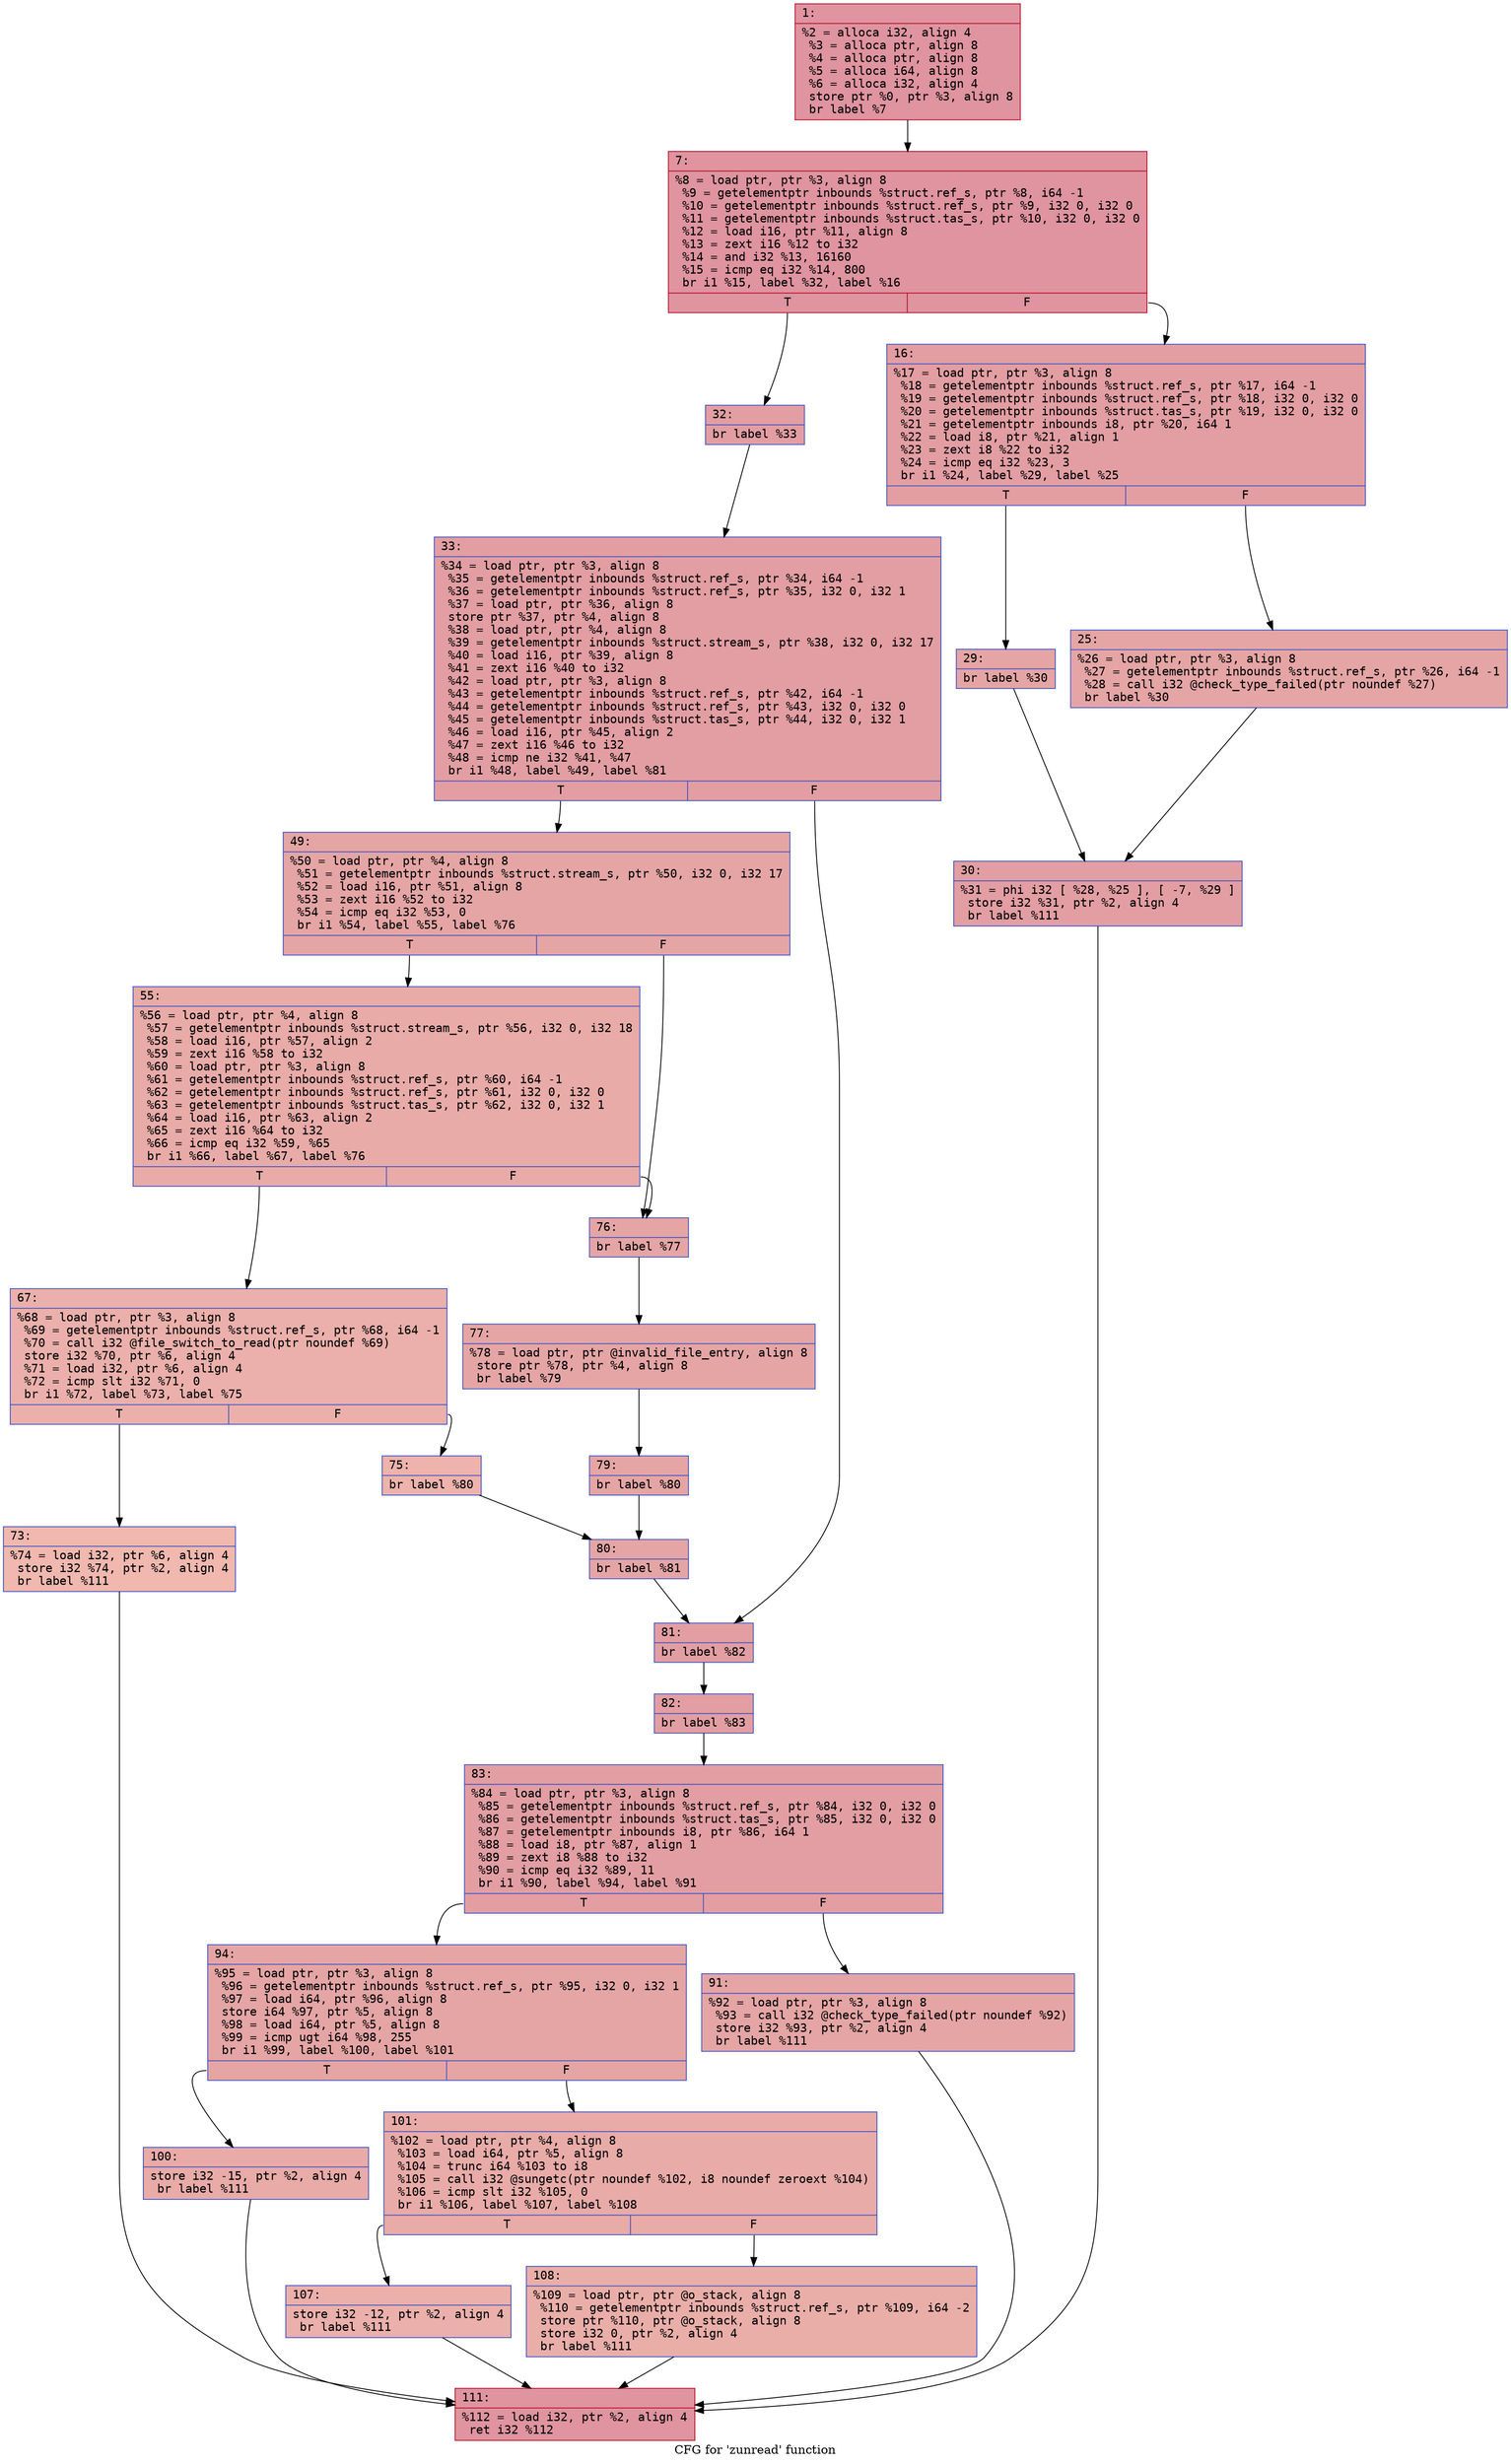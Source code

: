 digraph "CFG for 'zunread' function" {
	label="CFG for 'zunread' function";

	Node0x600001a1e850 [shape=record,color="#b70d28ff", style=filled, fillcolor="#b70d2870" fontname="Courier",label="{1:\l|  %2 = alloca i32, align 4\l  %3 = alloca ptr, align 8\l  %4 = alloca ptr, align 8\l  %5 = alloca i64, align 8\l  %6 = alloca i32, align 4\l  store ptr %0, ptr %3, align 8\l  br label %7\l}"];
	Node0x600001a1e850 -> Node0x600001a1e8a0[tooltip="1 -> 7\nProbability 100.00%" ];
	Node0x600001a1e8a0 [shape=record,color="#b70d28ff", style=filled, fillcolor="#b70d2870" fontname="Courier",label="{7:\l|  %8 = load ptr, ptr %3, align 8\l  %9 = getelementptr inbounds %struct.ref_s, ptr %8, i64 -1\l  %10 = getelementptr inbounds %struct.ref_s, ptr %9, i32 0, i32 0\l  %11 = getelementptr inbounds %struct.tas_s, ptr %10, i32 0, i32 0\l  %12 = load i16, ptr %11, align 8\l  %13 = zext i16 %12 to i32\l  %14 = and i32 %13, 16160\l  %15 = icmp eq i32 %14, 800\l  br i1 %15, label %32, label %16\l|{<s0>T|<s1>F}}"];
	Node0x600001a1e8a0:s0 -> Node0x600001a1ea30[tooltip="7 -> 32\nProbability 50.00%" ];
	Node0x600001a1e8a0:s1 -> Node0x600001a1e8f0[tooltip="7 -> 16\nProbability 50.00%" ];
	Node0x600001a1e8f0 [shape=record,color="#3d50c3ff", style=filled, fillcolor="#be242e70" fontname="Courier",label="{16:\l|  %17 = load ptr, ptr %3, align 8\l  %18 = getelementptr inbounds %struct.ref_s, ptr %17, i64 -1\l  %19 = getelementptr inbounds %struct.ref_s, ptr %18, i32 0, i32 0\l  %20 = getelementptr inbounds %struct.tas_s, ptr %19, i32 0, i32 0\l  %21 = getelementptr inbounds i8, ptr %20, i64 1\l  %22 = load i8, ptr %21, align 1\l  %23 = zext i8 %22 to i32\l  %24 = icmp eq i32 %23, 3\l  br i1 %24, label %29, label %25\l|{<s0>T|<s1>F}}"];
	Node0x600001a1e8f0:s0 -> Node0x600001a1e990[tooltip="16 -> 29\nProbability 50.00%" ];
	Node0x600001a1e8f0:s1 -> Node0x600001a1e940[tooltip="16 -> 25\nProbability 50.00%" ];
	Node0x600001a1e940 [shape=record,color="#3d50c3ff", style=filled, fillcolor="#c5333470" fontname="Courier",label="{25:\l|  %26 = load ptr, ptr %3, align 8\l  %27 = getelementptr inbounds %struct.ref_s, ptr %26, i64 -1\l  %28 = call i32 @check_type_failed(ptr noundef %27)\l  br label %30\l}"];
	Node0x600001a1e940 -> Node0x600001a1e9e0[tooltip="25 -> 30\nProbability 100.00%" ];
	Node0x600001a1e990 [shape=record,color="#3d50c3ff", style=filled, fillcolor="#c5333470" fontname="Courier",label="{29:\l|  br label %30\l}"];
	Node0x600001a1e990 -> Node0x600001a1e9e0[tooltip="29 -> 30\nProbability 100.00%" ];
	Node0x600001a1e9e0 [shape=record,color="#3d50c3ff", style=filled, fillcolor="#be242e70" fontname="Courier",label="{30:\l|  %31 = phi i32 [ %28, %25 ], [ -7, %29 ]\l  store i32 %31, ptr %2, align 4\l  br label %111\l}"];
	Node0x600001a1e9e0 -> Node0x600001a1f070[tooltip="30 -> 111\nProbability 100.00%" ];
	Node0x600001a1ea30 [shape=record,color="#3d50c3ff", style=filled, fillcolor="#be242e70" fontname="Courier",label="{32:\l|  br label %33\l}"];
	Node0x600001a1ea30 -> Node0x600001a1ea80[tooltip="32 -> 33\nProbability 100.00%" ];
	Node0x600001a1ea80 [shape=record,color="#3d50c3ff", style=filled, fillcolor="#be242e70" fontname="Courier",label="{33:\l|  %34 = load ptr, ptr %3, align 8\l  %35 = getelementptr inbounds %struct.ref_s, ptr %34, i64 -1\l  %36 = getelementptr inbounds %struct.ref_s, ptr %35, i32 0, i32 1\l  %37 = load ptr, ptr %36, align 8\l  store ptr %37, ptr %4, align 8\l  %38 = load ptr, ptr %4, align 8\l  %39 = getelementptr inbounds %struct.stream_s, ptr %38, i32 0, i32 17\l  %40 = load i16, ptr %39, align 8\l  %41 = zext i16 %40 to i32\l  %42 = load ptr, ptr %3, align 8\l  %43 = getelementptr inbounds %struct.ref_s, ptr %42, i64 -1\l  %44 = getelementptr inbounds %struct.ref_s, ptr %43, i32 0, i32 0\l  %45 = getelementptr inbounds %struct.tas_s, ptr %44, i32 0, i32 1\l  %46 = load i16, ptr %45, align 2\l  %47 = zext i16 %46 to i32\l  %48 = icmp ne i32 %41, %47\l  br i1 %48, label %49, label %81\l|{<s0>T|<s1>F}}"];
	Node0x600001a1ea80:s0 -> Node0x600001a1ead0[tooltip="33 -> 49\nProbability 50.00%" ];
	Node0x600001a1ea80:s1 -> Node0x600001a1eda0[tooltip="33 -> 81\nProbability 50.00%" ];
	Node0x600001a1ead0 [shape=record,color="#3d50c3ff", style=filled, fillcolor="#c5333470" fontname="Courier",label="{49:\l|  %50 = load ptr, ptr %4, align 8\l  %51 = getelementptr inbounds %struct.stream_s, ptr %50, i32 0, i32 17\l  %52 = load i16, ptr %51, align 8\l  %53 = zext i16 %52 to i32\l  %54 = icmp eq i32 %53, 0\l  br i1 %54, label %55, label %76\l|{<s0>T|<s1>F}}"];
	Node0x600001a1ead0:s0 -> Node0x600001a1eb20[tooltip="49 -> 55\nProbability 37.50%" ];
	Node0x600001a1ead0:s1 -> Node0x600001a1ec60[tooltip="49 -> 76\nProbability 62.50%" ];
	Node0x600001a1eb20 [shape=record,color="#3d50c3ff", style=filled, fillcolor="#cc403a70" fontname="Courier",label="{55:\l|  %56 = load ptr, ptr %4, align 8\l  %57 = getelementptr inbounds %struct.stream_s, ptr %56, i32 0, i32 18\l  %58 = load i16, ptr %57, align 2\l  %59 = zext i16 %58 to i32\l  %60 = load ptr, ptr %3, align 8\l  %61 = getelementptr inbounds %struct.ref_s, ptr %60, i64 -1\l  %62 = getelementptr inbounds %struct.ref_s, ptr %61, i32 0, i32 0\l  %63 = getelementptr inbounds %struct.tas_s, ptr %62, i32 0, i32 1\l  %64 = load i16, ptr %63, align 2\l  %65 = zext i16 %64 to i32\l  %66 = icmp eq i32 %59, %65\l  br i1 %66, label %67, label %76\l|{<s0>T|<s1>F}}"];
	Node0x600001a1eb20:s0 -> Node0x600001a1eb70[tooltip="55 -> 67\nProbability 50.00%" ];
	Node0x600001a1eb20:s1 -> Node0x600001a1ec60[tooltip="55 -> 76\nProbability 50.00%" ];
	Node0x600001a1eb70 [shape=record,color="#3d50c3ff", style=filled, fillcolor="#d24b4070" fontname="Courier",label="{67:\l|  %68 = load ptr, ptr %3, align 8\l  %69 = getelementptr inbounds %struct.ref_s, ptr %68, i64 -1\l  %70 = call i32 @file_switch_to_read(ptr noundef %69)\l  store i32 %70, ptr %6, align 4\l  %71 = load i32, ptr %6, align 4\l  %72 = icmp slt i32 %71, 0\l  br i1 %72, label %73, label %75\l|{<s0>T|<s1>F}}"];
	Node0x600001a1eb70:s0 -> Node0x600001a1ebc0[tooltip="67 -> 73\nProbability 37.50%" ];
	Node0x600001a1eb70:s1 -> Node0x600001a1ec10[tooltip="67 -> 75\nProbability 62.50%" ];
	Node0x600001a1ebc0 [shape=record,color="#3d50c3ff", style=filled, fillcolor="#dc5d4a70" fontname="Courier",label="{73:\l|  %74 = load i32, ptr %6, align 4\l  store i32 %74, ptr %2, align 4\l  br label %111\l}"];
	Node0x600001a1ebc0 -> Node0x600001a1f070[tooltip="73 -> 111\nProbability 100.00%" ];
	Node0x600001a1ec10 [shape=record,color="#3d50c3ff", style=filled, fillcolor="#d6524470" fontname="Courier",label="{75:\l|  br label %80\l}"];
	Node0x600001a1ec10 -> Node0x600001a1ed50[tooltip="75 -> 80\nProbability 100.00%" ];
	Node0x600001a1ec60 [shape=record,color="#3d50c3ff", style=filled, fillcolor="#c5333470" fontname="Courier",label="{76:\l|  br label %77\l}"];
	Node0x600001a1ec60 -> Node0x600001a1ecb0[tooltip="76 -> 77\nProbability 100.00%" ];
	Node0x600001a1ecb0 [shape=record,color="#3d50c3ff", style=filled, fillcolor="#c5333470" fontname="Courier",label="{77:\l|  %78 = load ptr, ptr @invalid_file_entry, align 8\l  store ptr %78, ptr %4, align 8\l  br label %79\l}"];
	Node0x600001a1ecb0 -> Node0x600001a1ed00[tooltip="77 -> 79\nProbability 100.00%" ];
	Node0x600001a1ed00 [shape=record,color="#3d50c3ff", style=filled, fillcolor="#c5333470" fontname="Courier",label="{79:\l|  br label %80\l}"];
	Node0x600001a1ed00 -> Node0x600001a1ed50[tooltip="79 -> 80\nProbability 100.00%" ];
	Node0x600001a1ed50 [shape=record,color="#3d50c3ff", style=filled, fillcolor="#c5333470" fontname="Courier",label="{80:\l|  br label %81\l}"];
	Node0x600001a1ed50 -> Node0x600001a1eda0[tooltip="80 -> 81\nProbability 100.00%" ];
	Node0x600001a1eda0 [shape=record,color="#3d50c3ff", style=filled, fillcolor="#be242e70" fontname="Courier",label="{81:\l|  br label %82\l}"];
	Node0x600001a1eda0 -> Node0x600001a1edf0[tooltip="81 -> 82\nProbability 100.00%" ];
	Node0x600001a1edf0 [shape=record,color="#3d50c3ff", style=filled, fillcolor="#be242e70" fontname="Courier",label="{82:\l|  br label %83\l}"];
	Node0x600001a1edf0 -> Node0x600001a1ee40[tooltip="82 -> 83\nProbability 100.00%" ];
	Node0x600001a1ee40 [shape=record,color="#3d50c3ff", style=filled, fillcolor="#be242e70" fontname="Courier",label="{83:\l|  %84 = load ptr, ptr %3, align 8\l  %85 = getelementptr inbounds %struct.ref_s, ptr %84, i32 0, i32 0\l  %86 = getelementptr inbounds %struct.tas_s, ptr %85, i32 0, i32 0\l  %87 = getelementptr inbounds i8, ptr %86, i64 1\l  %88 = load i8, ptr %87, align 1\l  %89 = zext i8 %88 to i32\l  %90 = icmp eq i32 %89, 11\l  br i1 %90, label %94, label %91\l|{<s0>T|<s1>F}}"];
	Node0x600001a1ee40:s0 -> Node0x600001a1eee0[tooltip="83 -> 94\nProbability 50.00%" ];
	Node0x600001a1ee40:s1 -> Node0x600001a1ee90[tooltip="83 -> 91\nProbability 50.00%" ];
	Node0x600001a1ee90 [shape=record,color="#3d50c3ff", style=filled, fillcolor="#c5333470" fontname="Courier",label="{91:\l|  %92 = load ptr, ptr %3, align 8\l  %93 = call i32 @check_type_failed(ptr noundef %92)\l  store i32 %93, ptr %2, align 4\l  br label %111\l}"];
	Node0x600001a1ee90 -> Node0x600001a1f070[tooltip="91 -> 111\nProbability 100.00%" ];
	Node0x600001a1eee0 [shape=record,color="#3d50c3ff", style=filled, fillcolor="#c5333470" fontname="Courier",label="{94:\l|  %95 = load ptr, ptr %3, align 8\l  %96 = getelementptr inbounds %struct.ref_s, ptr %95, i32 0, i32 1\l  %97 = load i64, ptr %96, align 8\l  store i64 %97, ptr %5, align 8\l  %98 = load i64, ptr %5, align 8\l  %99 = icmp ugt i64 %98, 255\l  br i1 %99, label %100, label %101\l|{<s0>T|<s1>F}}"];
	Node0x600001a1eee0:s0 -> Node0x600001a1ef30[tooltip="94 -> 100\nProbability 50.00%" ];
	Node0x600001a1eee0:s1 -> Node0x600001a1ef80[tooltip="94 -> 101\nProbability 50.00%" ];
	Node0x600001a1ef30 [shape=record,color="#3d50c3ff", style=filled, fillcolor="#cc403a70" fontname="Courier",label="{100:\l|  store i32 -15, ptr %2, align 4\l  br label %111\l}"];
	Node0x600001a1ef30 -> Node0x600001a1f070[tooltip="100 -> 111\nProbability 100.00%" ];
	Node0x600001a1ef80 [shape=record,color="#3d50c3ff", style=filled, fillcolor="#cc403a70" fontname="Courier",label="{101:\l|  %102 = load ptr, ptr %4, align 8\l  %103 = load i64, ptr %5, align 8\l  %104 = trunc i64 %103 to i8\l  %105 = call i32 @sungetc(ptr noundef %102, i8 noundef zeroext %104)\l  %106 = icmp slt i32 %105, 0\l  br i1 %106, label %107, label %108\l|{<s0>T|<s1>F}}"];
	Node0x600001a1ef80:s0 -> Node0x600001a1efd0[tooltip="101 -> 107\nProbability 37.50%" ];
	Node0x600001a1ef80:s1 -> Node0x600001a1f020[tooltip="101 -> 108\nProbability 62.50%" ];
	Node0x600001a1efd0 [shape=record,color="#3d50c3ff", style=filled, fillcolor="#d24b4070" fontname="Courier",label="{107:\l|  store i32 -12, ptr %2, align 4\l  br label %111\l}"];
	Node0x600001a1efd0 -> Node0x600001a1f070[tooltip="107 -> 111\nProbability 100.00%" ];
	Node0x600001a1f020 [shape=record,color="#3d50c3ff", style=filled, fillcolor="#d0473d70" fontname="Courier",label="{108:\l|  %109 = load ptr, ptr @o_stack, align 8\l  %110 = getelementptr inbounds %struct.ref_s, ptr %109, i64 -2\l  store ptr %110, ptr @o_stack, align 8\l  store i32 0, ptr %2, align 4\l  br label %111\l}"];
	Node0x600001a1f020 -> Node0x600001a1f070[tooltip="108 -> 111\nProbability 100.00%" ];
	Node0x600001a1f070 [shape=record,color="#b70d28ff", style=filled, fillcolor="#b70d2870" fontname="Courier",label="{111:\l|  %112 = load i32, ptr %2, align 4\l  ret i32 %112\l}"];
}
